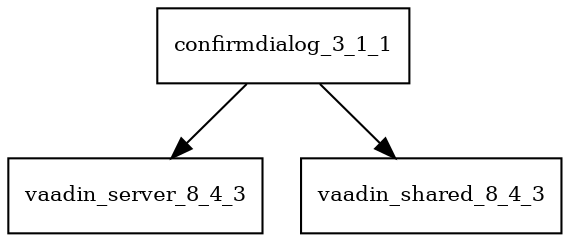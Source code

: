 digraph confirmdialog_3_1_1_dependencies {
  node [shape = box, fontsize=10.0];
  confirmdialog_3_1_1 -> vaadin_server_8_4_3;
  confirmdialog_3_1_1 -> vaadin_shared_8_4_3;
}
